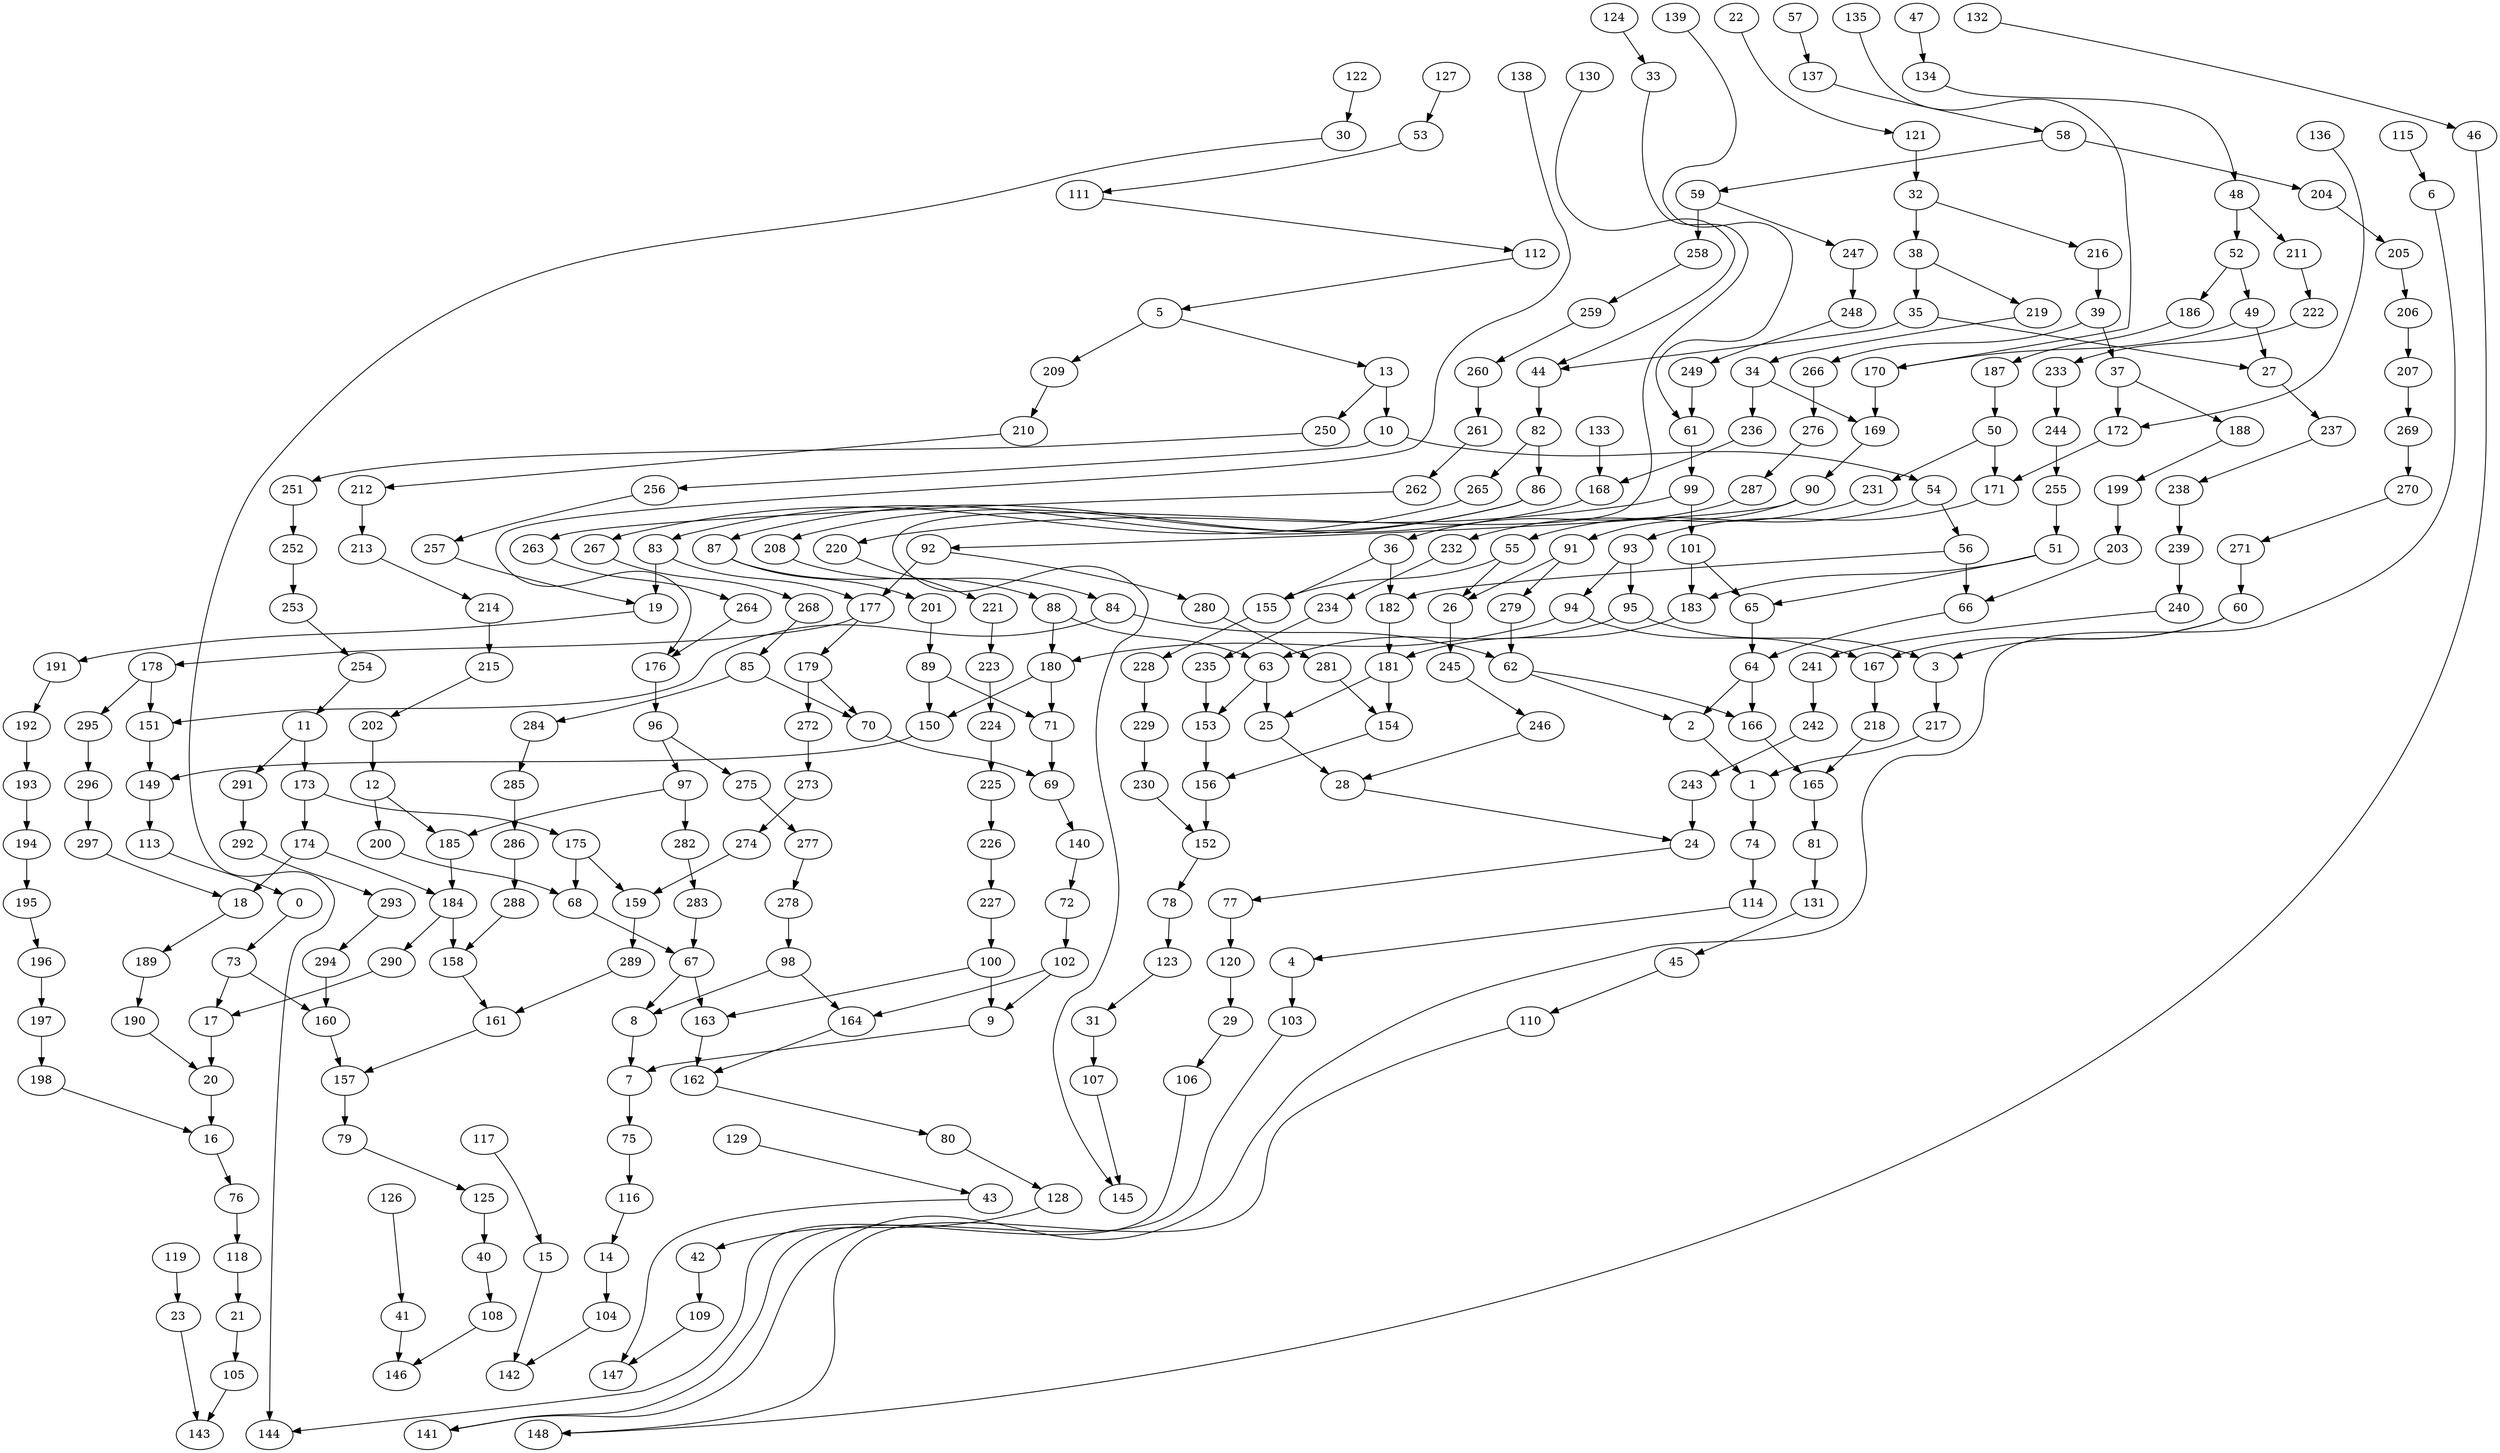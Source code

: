digraph g {
0;
1;
2;
3;
4;
5;
6;
7;
8;
9;
10;
11;
12;
13;
14;
15;
16;
17;
18;
19;
20;
21;
22;
23;
24;
25;
26;
27;
28;
29;
30;
31;
32;
33;
34;
35;
36;
37;
38;
39;
40;
41;
42;
43;
44;
45;
46;
47;
48;
49;
50;
51;
52;
53;
54;
55;
56;
57;
58;
59;
60;
61;
62;
63;
64;
65;
66;
67;
68;
69;
70;
71;
72;
73;
74;
75;
76;
77;
78;
79;
80;
81;
82;
83;
84;
85;
86;
87;
88;
89;
90;
91;
92;
93;
94;
95;
96;
97;
98;
99;
100;
101;
102;
103;
104;
105;
106;
107;
108;
109;
110;
111;
112;
113;
114;
115;
116;
117;
118;
119;
120;
121;
122;
123;
124;
125;
126;
127;
128;
129;
130;
131;
132;
133;
134;
135;
136;
137;
138;
139;
140;
141;
142;
143;
144;
145;
146;
147;
148;
149;
150;
151;
152;
153;
154;
155;
156;
157;
158;
159;
160;
161;
162;
163;
164;
165;
166;
167;
168;
169;
170;
171;
172;
173;
174;
175;
176;
177;
178;
179;
180;
181;
182;
183;
184;
185;
186;
187;
188;
189;
190;
191;
192;
193;
194;
195;
196;
197;
198;
199;
200;
201;
202;
203;
204;
205;
206;
207;
208;
209;
210;
211;
212;
213;
214;
215;
216;
217;
218;
219;
220;
221;
222;
223;
224;
225;
226;
227;
228;
229;
230;
231;
232;
233;
234;
235;
236;
237;
238;
239;
240;
241;
242;
243;
244;
245;
246;
247;
248;
249;
250;
251;
252;
253;
254;
255;
256;
257;
258;
259;
260;
261;
262;
263;
264;
265;
266;
267;
268;
269;
270;
271;
272;
273;
274;
275;
276;
277;
278;
279;
280;
281;
282;
283;
284;
285;
286;
287;
288;
289;
290;
291;
292;
293;
294;
295;
296;
297;
0 -> 73 [weight=0];
1 -> 74 [weight=0];
2 -> 1 [weight=2];
3 -> 217 [weight=0];
4 -> 103 [weight=1];
5 -> 13 [weight=0];
5 -> 209 [weight=0];
6 -> 141 [weight=0];
7 -> 75 [weight=2];
8 -> 7 [weight=0];
9 -> 7 [weight=0];
10 -> 54 [weight=8];
10 -> 256 [weight=0];
11 -> 173 [weight=2];
11 -> 291 [weight=1];
12 -> 185 [weight=0];
12 -> 200 [weight=0];
13 -> 250 [weight=1];
13 -> 10 [weight=2];
14 -> 104 [weight=0];
15 -> 142 [weight=0];
16 -> 76 [weight=0];
17 -> 20 [weight=5];
18 -> 189 [weight=0];
19 -> 191 [weight=0];
20 -> 16 [weight=5];
21 -> 105 [weight=0];
22 -> 121 [weight=0];
23 -> 143 [weight=0];
24 -> 77 [weight=0];
25 -> 28 [weight=0];
26 -> 245 [weight=4];
27 -> 237 [weight=0];
28 -> 24 [weight=0];
29 -> 106 [weight=0];
30 -> 144 [weight=0];
31 -> 107 [weight=2];
32 -> 216 [weight=0];
32 -> 38 [weight=1];
33 -> 145 [weight=0];
34 -> 236 [weight=0];
34 -> 169 [weight=0];
35 -> 27 [weight=0];
35 -> 44 [weight=0];
36 -> 182 [weight=0];
36 -> 155 [weight=0];
37 -> 172 [weight=1];
37 -> 188 [weight=0];
38 -> 35 [weight=1];
38 -> 219 [weight=0];
39 -> 37 [weight=1];
39 -> 266 [weight=1];
40 -> 108 [weight=0];
41 -> 146 [weight=0];
42 -> 109 [weight=0];
43 -> 147 [weight=0];
44 -> 82 [weight=8];
45 -> 110 [weight=0];
46 -> 148 [weight=0];
47 -> 134 [weight=0];
48 -> 211 [weight=0];
48 -> 52 [weight=1];
49 -> 170 [weight=0];
49 -> 27 [weight=0];
50 -> 231 [weight=0];
50 -> 171 [weight=2];
51 -> 183 [weight=0];
51 -> 65 [weight=0];
52 -> 49 [weight=0];
52 -> 186 [weight=0];
53 -> 111 [weight=0];
54 -> 56 [weight=0];
54 -> 55 [weight=0];
55 -> 155 [weight=0];
55 -> 26 [weight=0];
56 -> 66 [weight=2];
56 -> 182 [weight=0];
57 -> 137 [weight=0];
58 -> 204 [weight=0];
58 -> 59 [weight=0];
59 -> 247 [weight=1];
59 -> 258 [weight=2];
60 -> 3 [weight=1];
60 -> 167 [weight=0];
61 -> 99 [weight=2];
62 -> 2 [weight=0];
62 -> 166 [weight=0];
63 -> 153 [weight=0];
63 -> 25 [weight=7];
64 -> 166 [weight=2];
64 -> 2 [weight=0];
65 -> 64 [weight=4];
66 -> 64 [weight=0];
67 -> 8 [weight=0];
67 -> 163 [weight=0];
68 -> 67 [weight=1];
69 -> 140 [weight=0];
70 -> 69 [weight=0];
71 -> 69 [weight=6];
72 -> 102 [weight=0];
73 -> 17 [weight=0];
73 -> 160 [weight=1];
74 -> 114 [weight=1];
75 -> 116 [weight=2];
76 -> 118 [weight=0];
77 -> 120 [weight=2];
78 -> 123 [weight=0];
79 -> 125 [weight=0];
80 -> 128 [weight=0];
81 -> 131 [weight=0];
82 -> 86 [weight=6];
82 -> 265 [weight=0];
83 -> 177 [weight=2];
83 -> 19 [weight=3];
84 -> 151 [weight=1];
84 -> 62 [weight=1];
85 -> 284 [weight=0];
85 -> 70 [weight=0];
86 -> 208 [weight=0];
86 -> 83 [weight=0];
87 -> 88 [weight=0];
87 -> 201 [weight=0];
88 -> 63 [weight=3];
88 -> 180 [weight=1];
89 -> 150 [weight=1];
89 -> 71 [weight=1];
90 -> 92 [weight=0];
90 -> 91 [weight=2];
91 -> 26 [weight=0];
91 -> 279 [weight=0];
92 -> 177 [weight=5];
92 -> 280 [weight=3];
93 -> 95 [weight=2];
93 -> 94 [weight=0];
94 -> 167 [weight=2];
94 -> 180 [weight=0];
95 -> 3 [weight=1];
95 -> 63 [weight=0];
96 -> 97 [weight=0];
96 -> 275 [weight=1];
97 -> 185 [weight=0];
97 -> 282 [weight=1];
98 -> 8 [weight=0];
98 -> 164 [weight=0];
99 -> 101 [weight=8];
99 -> 220 [weight=0];
100 -> 9 [weight=2];
100 -> 163 [weight=0];
101 -> 65 [weight=2];
101 -> 183 [weight=0];
102 -> 9 [weight=0];
102 -> 164 [weight=0];
103 -> 141 [weight=0];
104 -> 142 [weight=0];
105 -> 143 [weight=0];
106 -> 144 [weight=0];
107 -> 145 [weight=0];
108 -> 146 [weight=0];
109 -> 147 [weight=0];
110 -> 148 [weight=0];
111 -> 112 [weight=0];
112 -> 5 [weight=0];
113 -> 0 [weight=0];
114 -> 4 [weight=0];
115 -> 6 [weight=0];
116 -> 14 [weight=0];
117 -> 15 [weight=0];
118 -> 21 [weight=0];
119 -> 23 [weight=0];
120 -> 29 [weight=3];
121 -> 32 [weight=1];
122 -> 30 [weight=0];
123 -> 31 [weight=0];
124 -> 33 [weight=0];
125 -> 40 [weight=1];
126 -> 41 [weight=0];
127 -> 53 [weight=0];
128 -> 42 [weight=0];
129 -> 43 [weight=0];
130 -> 44 [weight=0];
131 -> 45 [weight=0];
132 -> 46 [weight=0];
133 -> 168 [weight=1];
134 -> 48 [weight=0];
135 -> 170 [weight=0];
136 -> 172 [weight=0];
137 -> 58 [weight=0];
138 -> 176 [weight=0];
139 -> 61 [weight=0];
140 -> 72 [weight=0];
149 -> 113 [weight=0];
150 -> 149 [weight=0];
151 -> 149 [weight=6];
152 -> 78 [weight=0];
153 -> 156 [weight=4];
154 -> 156 [weight=0];
155 -> 228 [weight=1];
156 -> 152 [weight=1];
157 -> 79 [weight=2];
158 -> 161 [weight=0];
159 -> 289 [weight=1];
160 -> 157 [weight=0];
161 -> 157 [weight=0];
162 -> 80 [weight=0];
163 -> 162 [weight=0];
164 -> 162 [weight=0];
165 -> 81 [weight=0];
166 -> 165 [weight=0];
167 -> 218 [weight=1];
168 -> 87 [weight=0];
169 -> 90 [weight=2];
170 -> 169 [weight=3];
171 -> 93 [weight=1];
172 -> 171 [weight=0];
173 -> 175 [weight=0];
173 -> 174 [weight=5];
174 -> 184 [weight=0];
174 -> 18 [weight=2];
175 -> 68 [weight=1];
175 -> 159 [weight=0];
176 -> 96 [weight=2];
177 -> 179 [weight=0];
177 -> 178 [weight=1];
178 -> 295 [weight=0];
178 -> 151 [weight=1];
179 -> 70 [weight=0];
179 -> 272 [weight=2];
180 -> 150 [weight=0];
180 -> 71 [weight=0];
181 -> 25 [weight=0];
181 -> 154 [weight=5];
182 -> 181 [weight=0];
183 -> 181 [weight=2];
184 -> 158 [weight=2];
184 -> 290 [weight=1];
185 -> 184 [weight=0];
186 -> 187 [weight=0];
187 -> 50 [weight=3];
188 -> 199 [weight=0];
189 -> 190 [weight=0];
190 -> 20 [weight=0];
191 -> 192 [weight=0];
192 -> 193 [weight=0];
193 -> 194 [weight=0];
194 -> 195 [weight=1];
195 -> 196 [weight=0];
196 -> 197 [weight=3];
197 -> 198 [weight=1];
198 -> 16 [weight=0];
199 -> 203 [weight=1];
200 -> 68 [weight=0];
201 -> 89 [weight=0];
202 -> 12 [weight=3];
203 -> 66 [weight=0];
204 -> 205 [weight=0];
205 -> 206 [weight=0];
206 -> 207 [weight=1];
207 -> 269 [weight=4];
208 -> 84 [weight=0];
209 -> 210 [weight=0];
210 -> 212 [weight=0];
211 -> 222 [weight=0];
212 -> 213 [weight=2];
213 -> 214 [weight=0];
214 -> 215 [weight=1];
215 -> 202 [weight=0];
216 -> 39 [weight=1];
217 -> 1 [weight=0];
218 -> 165 [weight=0];
219 -> 34 [weight=0];
220 -> 221 [weight=0];
221 -> 223 [weight=0];
222 -> 233 [weight=0];
223 -> 224 [weight=0];
224 -> 225 [weight=6];
225 -> 226 [weight=1];
226 -> 227 [weight=2];
227 -> 100 [weight=2];
228 -> 229 [weight=0];
229 -> 230 [weight=1];
230 -> 152 [weight=0];
231 -> 232 [weight=1];
232 -> 234 [weight=0];
233 -> 244 [weight=0];
234 -> 235 [weight=0];
235 -> 153 [weight=0];
236 -> 168 [weight=0];
237 -> 238 [weight=0];
238 -> 239 [weight=6];
239 -> 240 [weight=6];
240 -> 241 [weight=0];
241 -> 242 [weight=0];
242 -> 243 [weight=2];
243 -> 24 [weight=1];
244 -> 255 [weight=2];
245 -> 246 [weight=0];
246 -> 28 [weight=0];
247 -> 248 [weight=0];
248 -> 249 [weight=0];
249 -> 61 [weight=0];
250 -> 251 [weight=0];
251 -> 252 [weight=2];
252 -> 253 [weight=2];
253 -> 254 [weight=0];
254 -> 11 [weight=0];
255 -> 51 [weight=2];
256 -> 257 [weight=0];
257 -> 19 [weight=0];
258 -> 259 [weight=0];
259 -> 260 [weight=0];
260 -> 261 [weight=0];
261 -> 262 [weight=2];
262 -> 263 [weight=1];
263 -> 264 [weight=0];
264 -> 176 [weight=0];
265 -> 267 [weight=0];
266 -> 276 [weight=0];
267 -> 268 [weight=0];
268 -> 85 [weight=0];
269 -> 270 [weight=1];
270 -> 271 [weight=0];
271 -> 60 [weight=2];
272 -> 273 [weight=2];
273 -> 274 [weight=0];
274 -> 159 [weight=0];
275 -> 277 [weight=2];
276 -> 287 [weight=0];
277 -> 278 [weight=0];
278 -> 98 [weight=2];
279 -> 62 [weight=0];
280 -> 281 [weight=0];
281 -> 154 [weight=0];
282 -> 283 [weight=2];
283 -> 67 [weight=0];
284 -> 285 [weight=0];
285 -> 286 [weight=1];
286 -> 288 [weight=2];
287 -> 36 [weight=1];
288 -> 158 [weight=0];
289 -> 161 [weight=0];
290 -> 17 [weight=0];
291 -> 292 [weight=0];
292 -> 293 [weight=0];
293 -> 294 [weight=0];
294 -> 160 [weight=4];
295 -> 296 [weight=0];
296 -> 297 [weight=0];
297 -> 18 [weight=0];
}

